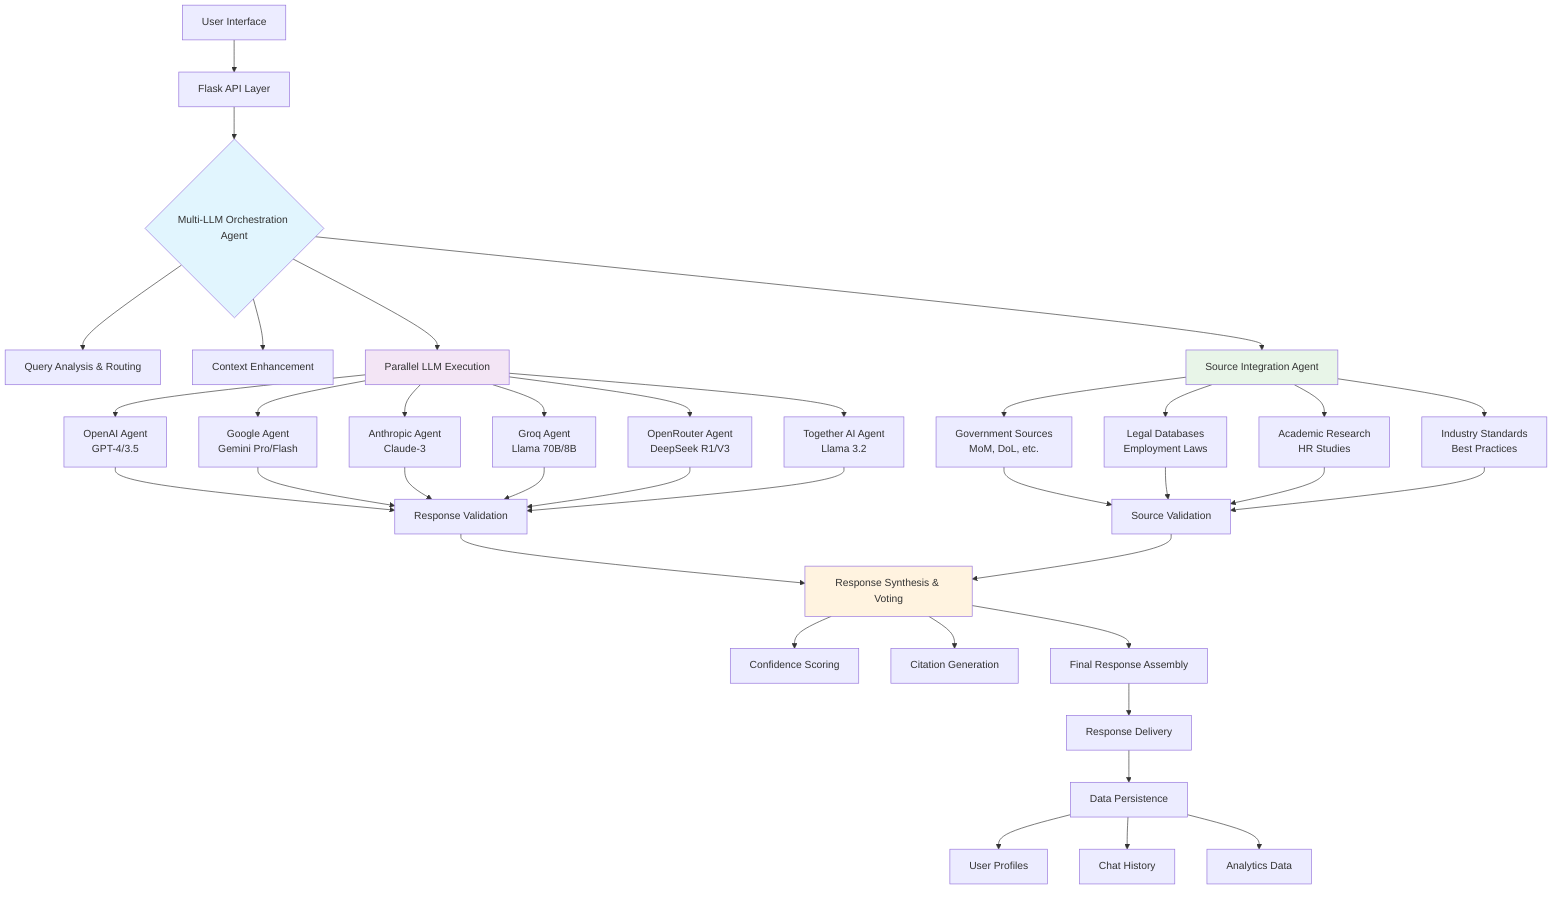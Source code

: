 graph TD
    A[User Interface] --> B[Flask API Layer]
    B --> C{Multi-LLM Orchestration Agent}
    
    C --> D[Query Analysis & Routing]
    C --> E[Context Enhancement]
    C --> F[Parallel LLM Execution]
    
    F --> G[OpenAI Agent<br/>GPT-4/3.5]
    F --> H[Google Agent<br/>Gemini Pro/Flash]
    F --> I[Anthropic Agent<br/>Claude-3]
    F --> J[Groq Agent<br/>Llama 70B/8B]
    F --> K[OpenRouter Agent<br/>DeepSeek R1/V3]
    F --> L[Together AI Agent<br/>Llama 3.2]
    
    G --> M[Response Validation]
    H --> M
    I --> M
    J --> M
    K --> M
    L --> M
    
    C --> N[Source Integration Agent]
    N --> O[Government Sources<br/>MoM, DoL, etc.]
    N --> P[Legal Databases<br/>Employment Laws]
    N --> Q[Academic Research<br/>HR Studies]
    N --> R[Industry Standards<br/>Best Practices]
    
    O --> S[Source Validation]
    P --> S
    Q --> S
    R --> S
    
    M --> T[Response Synthesis & Voting]
    S --> T
    
    T --> U[Confidence Scoring]
    T --> V[Citation Generation]
    T --> W[Final Response Assembly]
    
    W --> X[Response Delivery]
    X --> Y[Data Persistence]
    
    Y --> Z1[User Profiles]
    Y --> Z2[Chat History]
    Y --> Z3[Analytics Data]
    
    style C fill:#e1f5fe
    style F fill:#f3e5f5
    style N fill:#e8f5e8
    style T fill:#fff3e0
